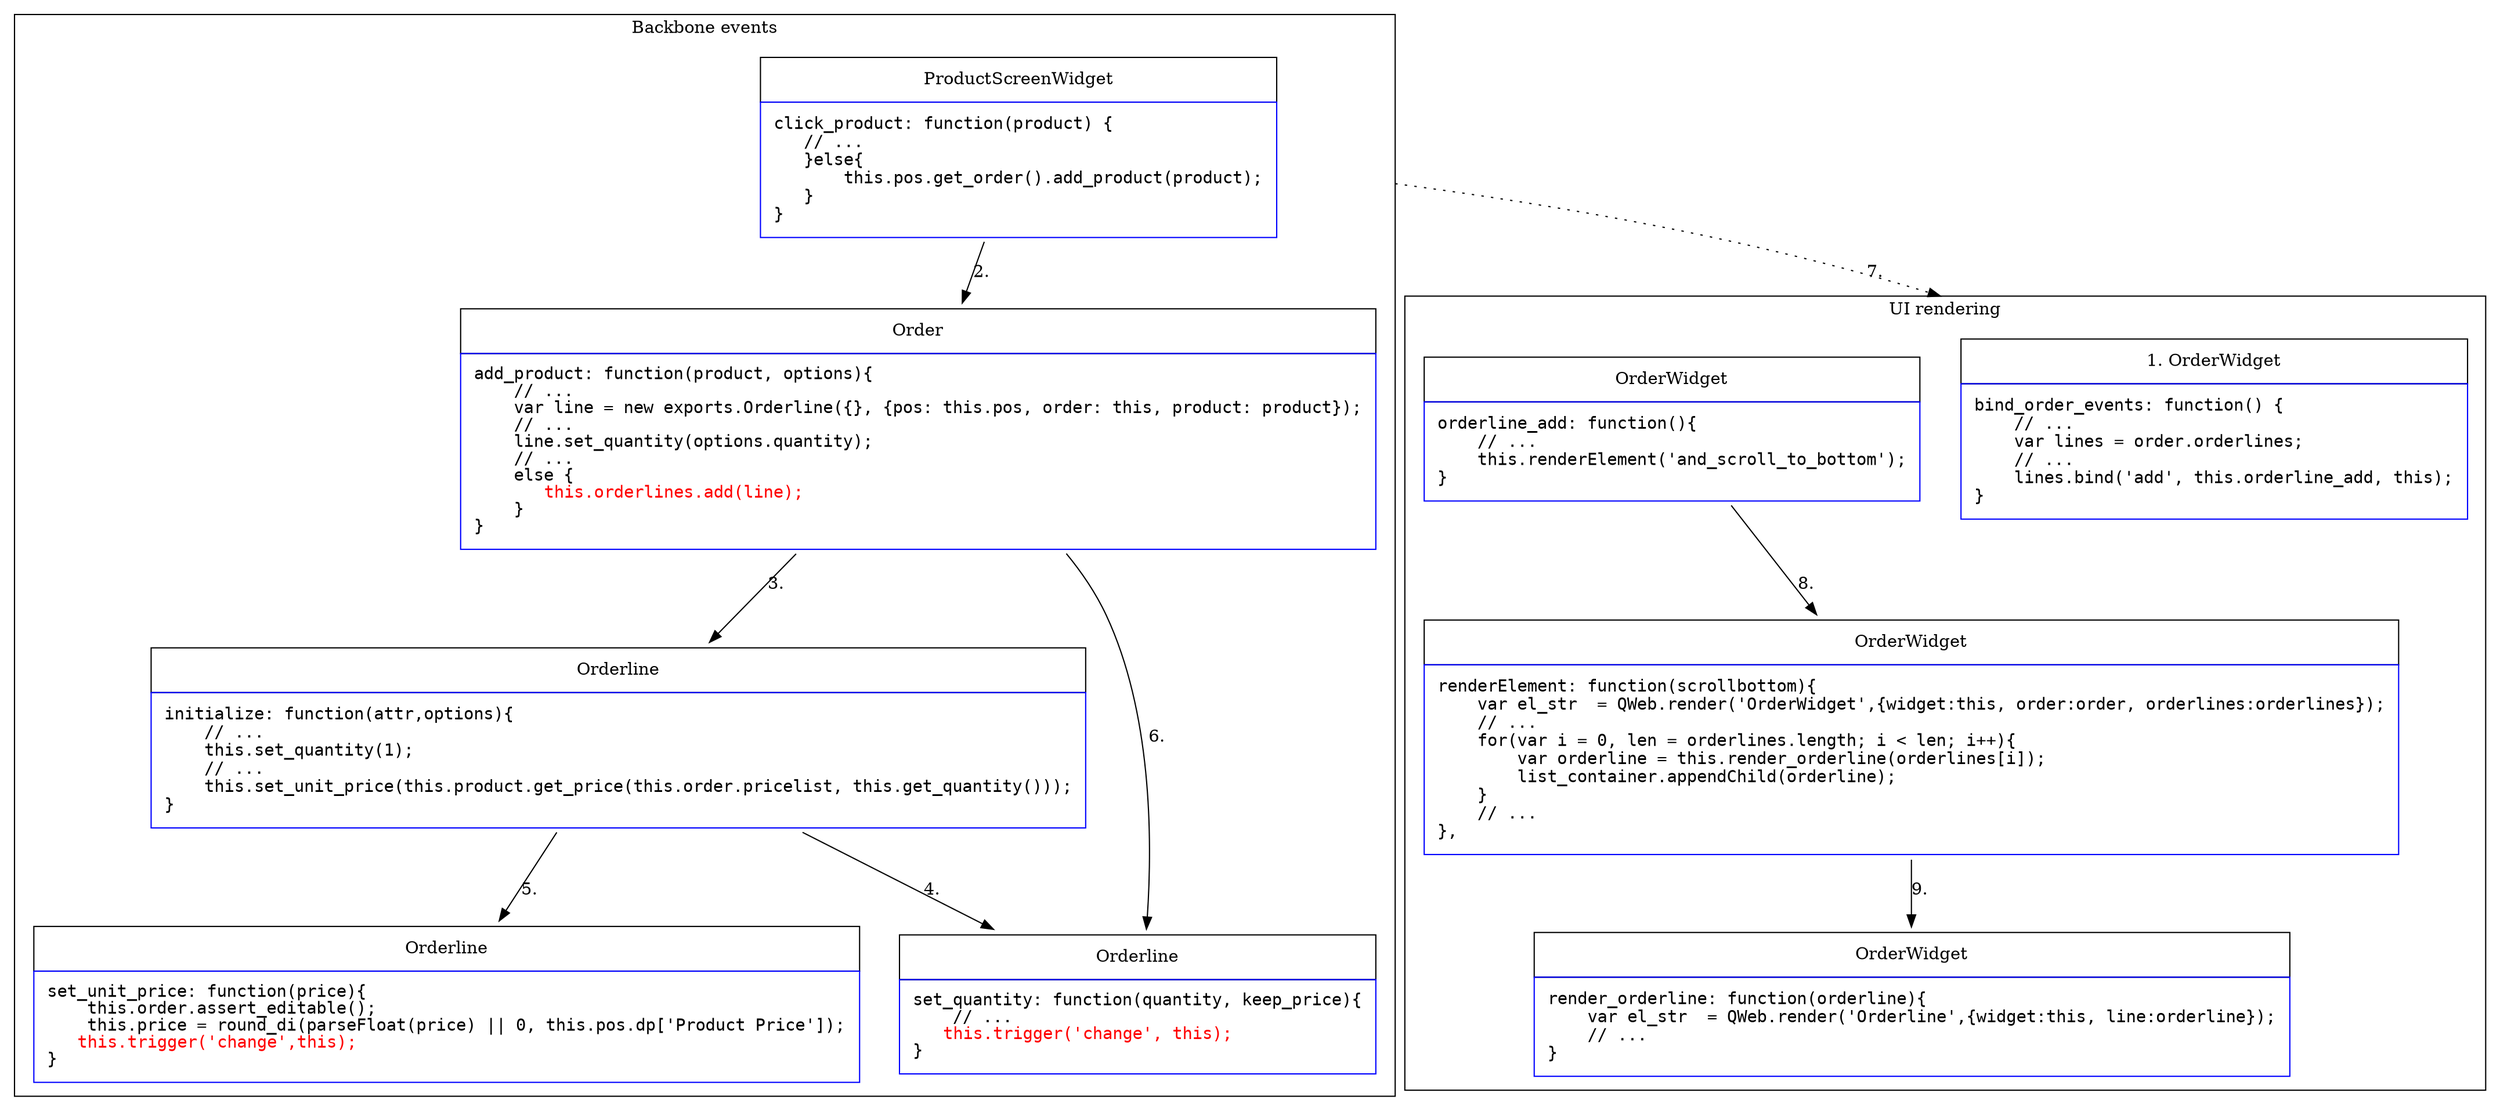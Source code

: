 digraph d {
        bgcolor="transparent";
        graph [compound=true];
        // rankdir="RL";

        // "website.layout" [shape=circle,style=wedged,fillcolor="red:blue"];

        subgraph cluster_events {
        label="Backbone events";
        click_product [shape=none, label=<
        <TABLE BORDER="0" CELLBORDER="1" CELLPADDING="10" CELLSPACING="0">
           <TR><TD>ProductScreenWidget</TD></TR>
           <TR>
             <TD COLOR="blue" ALIGN="left" BALIGN="left" HREF="https://github.com/odoo/odoo/blob/70fc0ff01386a04a33883293fa35d2233701a761/addons/point_of_sale/static/src/js/screens.js#L1087"><FONT FACE="monospace">
click_product: function(product) {<BR/>
   // ...<BR/>
   }else{<BR/>
       this.pos.get_order().add_product(product);<BR/>
   }<BR/>
}</FONT></TD>
</TR>
        </TABLE>
        >];

        add_product [shape=none, label=<
        <TABLE BORDER="0" CELLBORDER="1" CELLPADDING="10" CELLSPACING="0">
           <TR><TD>Order</TD></TR>
           <TR>
             <TD COLOR="blue" ALIGN="left" BALIGN="left" HREF="https://github.com/odoo/odoo/blob/70fc0ff01386a04a33883293fa35d2233701a761/addons/point_of_sale/static/src/js/models.js#L2353"><FONT FACE="monospace">
add_product: function(product, options){<BR/>
    // ...<BR/>
    var line = new exports.Orderline({}, {pos: this.pos, order: this, product: product});<BR/>
    // ...<BR/>
    line.set_quantity(options.quantity);<BR/>
    // ...<BR/>
    else {<BR/>
       <FONT FACE="monospace" COLOR="red">this.orderlines.add(line);</FONT><BR/>
    }<BR/>
}</FONT></TD>
</TR>
        </TABLE>
        >];

        orderline_initialize [shape=none, label=<
        <TABLE BORDER="0" CELLBORDER="1" CELLPADDING="10" CELLSPACING="0">
           <TR><TD>Orderline</TD></TR>
           <TR>
             <TD COLOR="blue" ALIGN="left" BALIGN="left" HREF="https://github.com/odoo/odoo/blob/70fc0ff01386a04a33883293fa35d2233701a761/addons/point_of_sale/static/src/js/models.js#L1342"><FONT FACE="monospace">
initialize: function(attr,options){<BR/>
    // ...<BR/>
    this.set_quantity(1);<BR/>
    // ...<BR/>
    this.set_unit_price(this.product.get_price(this.order.pricelist, this.get_quantity()));<BR/>
}</FONT></TD>
</TR>
        </TABLE>
        >];

        orderline_set_unit_price [shape=none, label=<
        <TABLE BORDER="0" CELLBORDER="1" CELLPADDING="10" CELLSPACING="0">
           <TR><TD>Orderline</TD></TR>
           <TR>
             <TD COLOR="blue" ALIGN="left" BALIGN="left" HREF="https://github.com/odoo/odoo/blob/70fc0ff01386a04a33883293fa35d2233701a761/addons/point_of_sale/static/src/js/models.js#L1645"><FONT FACE="monospace">
set_unit_price: function(price){<BR/>
    this.order.assert_editable();<BR/>
    this.price = round_di(parseFloat(price) || 0, this.pos.dp['Product Price']);<BR/>
   <FONT FACE="monospace" COLOR="red">this.trigger('change',this);</FONT><BR/>
}</FONT></TD>
</TR>
        </TABLE>
        >];

        orderline_set_quantity [shape=none, label=<
        <TABLE BORDER="0" CELLBORDER="1" CELLPADDING="10" CELLSPACING="0">
           <TR><TD>Orderline</TD></TR>
           <TR>
             <TD COLOR="blue" ALIGN="left" BALIGN="left" HREF="https://github.com/odoo/odoo/blob/70fc0ff01386a04a33883293fa35d2233701a761/addons/point_of_sale/static/src/js/models.js#L1425"><FONT FACE="monospace">
set_quantity: function(quantity, keep_price){<BR/>
    // ...<BR/>
   <FONT FACE="monospace" COLOR="red">this.trigger('change', this);</FONT><BR/>
}</FONT></TD>
</TR>
        </TABLE>
        >];

        click_product -> add_product [label="2."];
        add_product -> orderline_initialize [label="3."];
        orderline_initialize -> orderline_set_quantity [label="4."];
        orderline_initialize -> orderline_set_unit_price [label="5."];
        add_product -> orderline_set_quantity [label="6."];
        }

        subgraph cluster_rendering {
        label="UI rendering";
        render_orderwidget_bind [shape=none, label=<
        <TABLE BORDER="0" CELLBORDER="1" CELLPADDING="10" CELLSPACING="0">
           <TR><TD>1. OrderWidget</TD></TR>
           <TR>
             <TD COLOR="blue" ALIGN="left" BALIGN="left" HREF="https://github.com/odoo/odoo/blob/70fc0ff01386a04a33883293fa35d2233701a761/addons/point_of_sale/static/src/js/screens.js#L594"><FONT FACE="monospace">
bind_order_events: function() {<BR/>
    // ...<BR/>
    var lines = order.orderlines;<BR/>
    // ...<BR/>
    lines.bind('add', this.orderline_add, this);<BR/>
}</FONT></TD>
</TR>
    </TABLE>
    >];

        render_orderline_add [shape=none, label=<
        <TABLE BORDER="0" CELLBORDER="1" CELLPADDING="10" CELLSPACING="0">
           <TR><TD>OrderWidget</TD></TR>
           <TR>
             <TD COLOR="blue" ALIGN="left" BALIGN="left" HREF="https://github.com/odoo/odoo/blob/70fc0ff01386a04a33883293fa35d2233701a761/addons/point_of_sale/static/src/js/screens.js#L581"><FONT FACE="monospace">
orderline_add: function(){<BR/>
    // ...<BR/>
    this.renderElement('and_scroll_to_bottom');<BR/>
}</FONT></TD>
</TR>
        </TABLE>
        >];

        render_element [shape=none, label=<
        <TABLE BORDER="0" CELLBORDER="1" CELLPADDING="10" CELLSPACING="0">
           <TR><TD>OrderWidget</TD></TR>
           <TR>
             <TD COLOR="blue" ALIGN="left" BALIGN="left" HREF="https://github.com/odoo/odoo/blob/70fc0ff01386a04a33883293fa35d2233701a761/addons/point_of_sale/static/src/js/screens.js#L645"><FONT FACE="monospace">
renderElement: function(scrollbottom){<BR/>
    var el_str  = QWeb.render('OrderWidget',{widget:this, order:order, orderlines:orderlines});<BR/>
    // ...<BR/>
    for(var i = 0, len = orderlines.length; i &lt; len; i++){<BR/>
        var orderline = this.render_orderline(orderlines[i]);<BR/>
        list_container.appendChild(orderline);<BR/>
    }<BR/>
    // ...<BR/>
},</FONT></TD>
</TR>
        </TABLE>
        >];

        render_orderline [shape=none, label=<
        <TABLE BORDER="0" CELLBORDER="1" CELLPADDING="10" CELLSPACING="0">
           <TR><TD>OrderWidget</TD></TR>
           <TR>
             <TD COLOR="blue" ALIGN="left" BALIGN="left" HREF="https://github.com/odoo/odoo/blob/70fc0ff01386a04a33883293fa35d2233701a761/addons/point_of_sale/static/src/js/screens.js#L610"><FONT FACE="monospace">
render_orderline: function(orderline){<BR/>
    var el_str  = QWeb.render('Orderline',{widget:this, line:orderline});<BR/>
    // ...<BR/>
}</FONT></TD>
</TR>
        </TABLE>
        >];

        render_orderline_add -> render_element [label="8."];
        render_element -> render_orderline [label="9."];
        }

        click_product -> render_orderwidget_bind [label="7.", style="dotted", ltail=cluster_events, lhead=cluster_rendering];
}